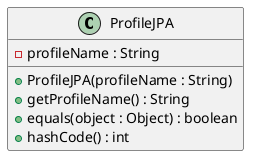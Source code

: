 @startuml
'Attribute syntax: <visibility> <name> : <type> <multiplicity> = <default>
'Method syntax: <visibility> <name (parameter-list)> : <return-type> - For simplicity the type of the parameter-list is not specified

class ProfileJPA {
    - profileName : String

    + ProfileJPA(profileName : String)
    + getProfileName() : String
    + equals(object : Object) : boolean
    + hashCode() : int
}

@enduml